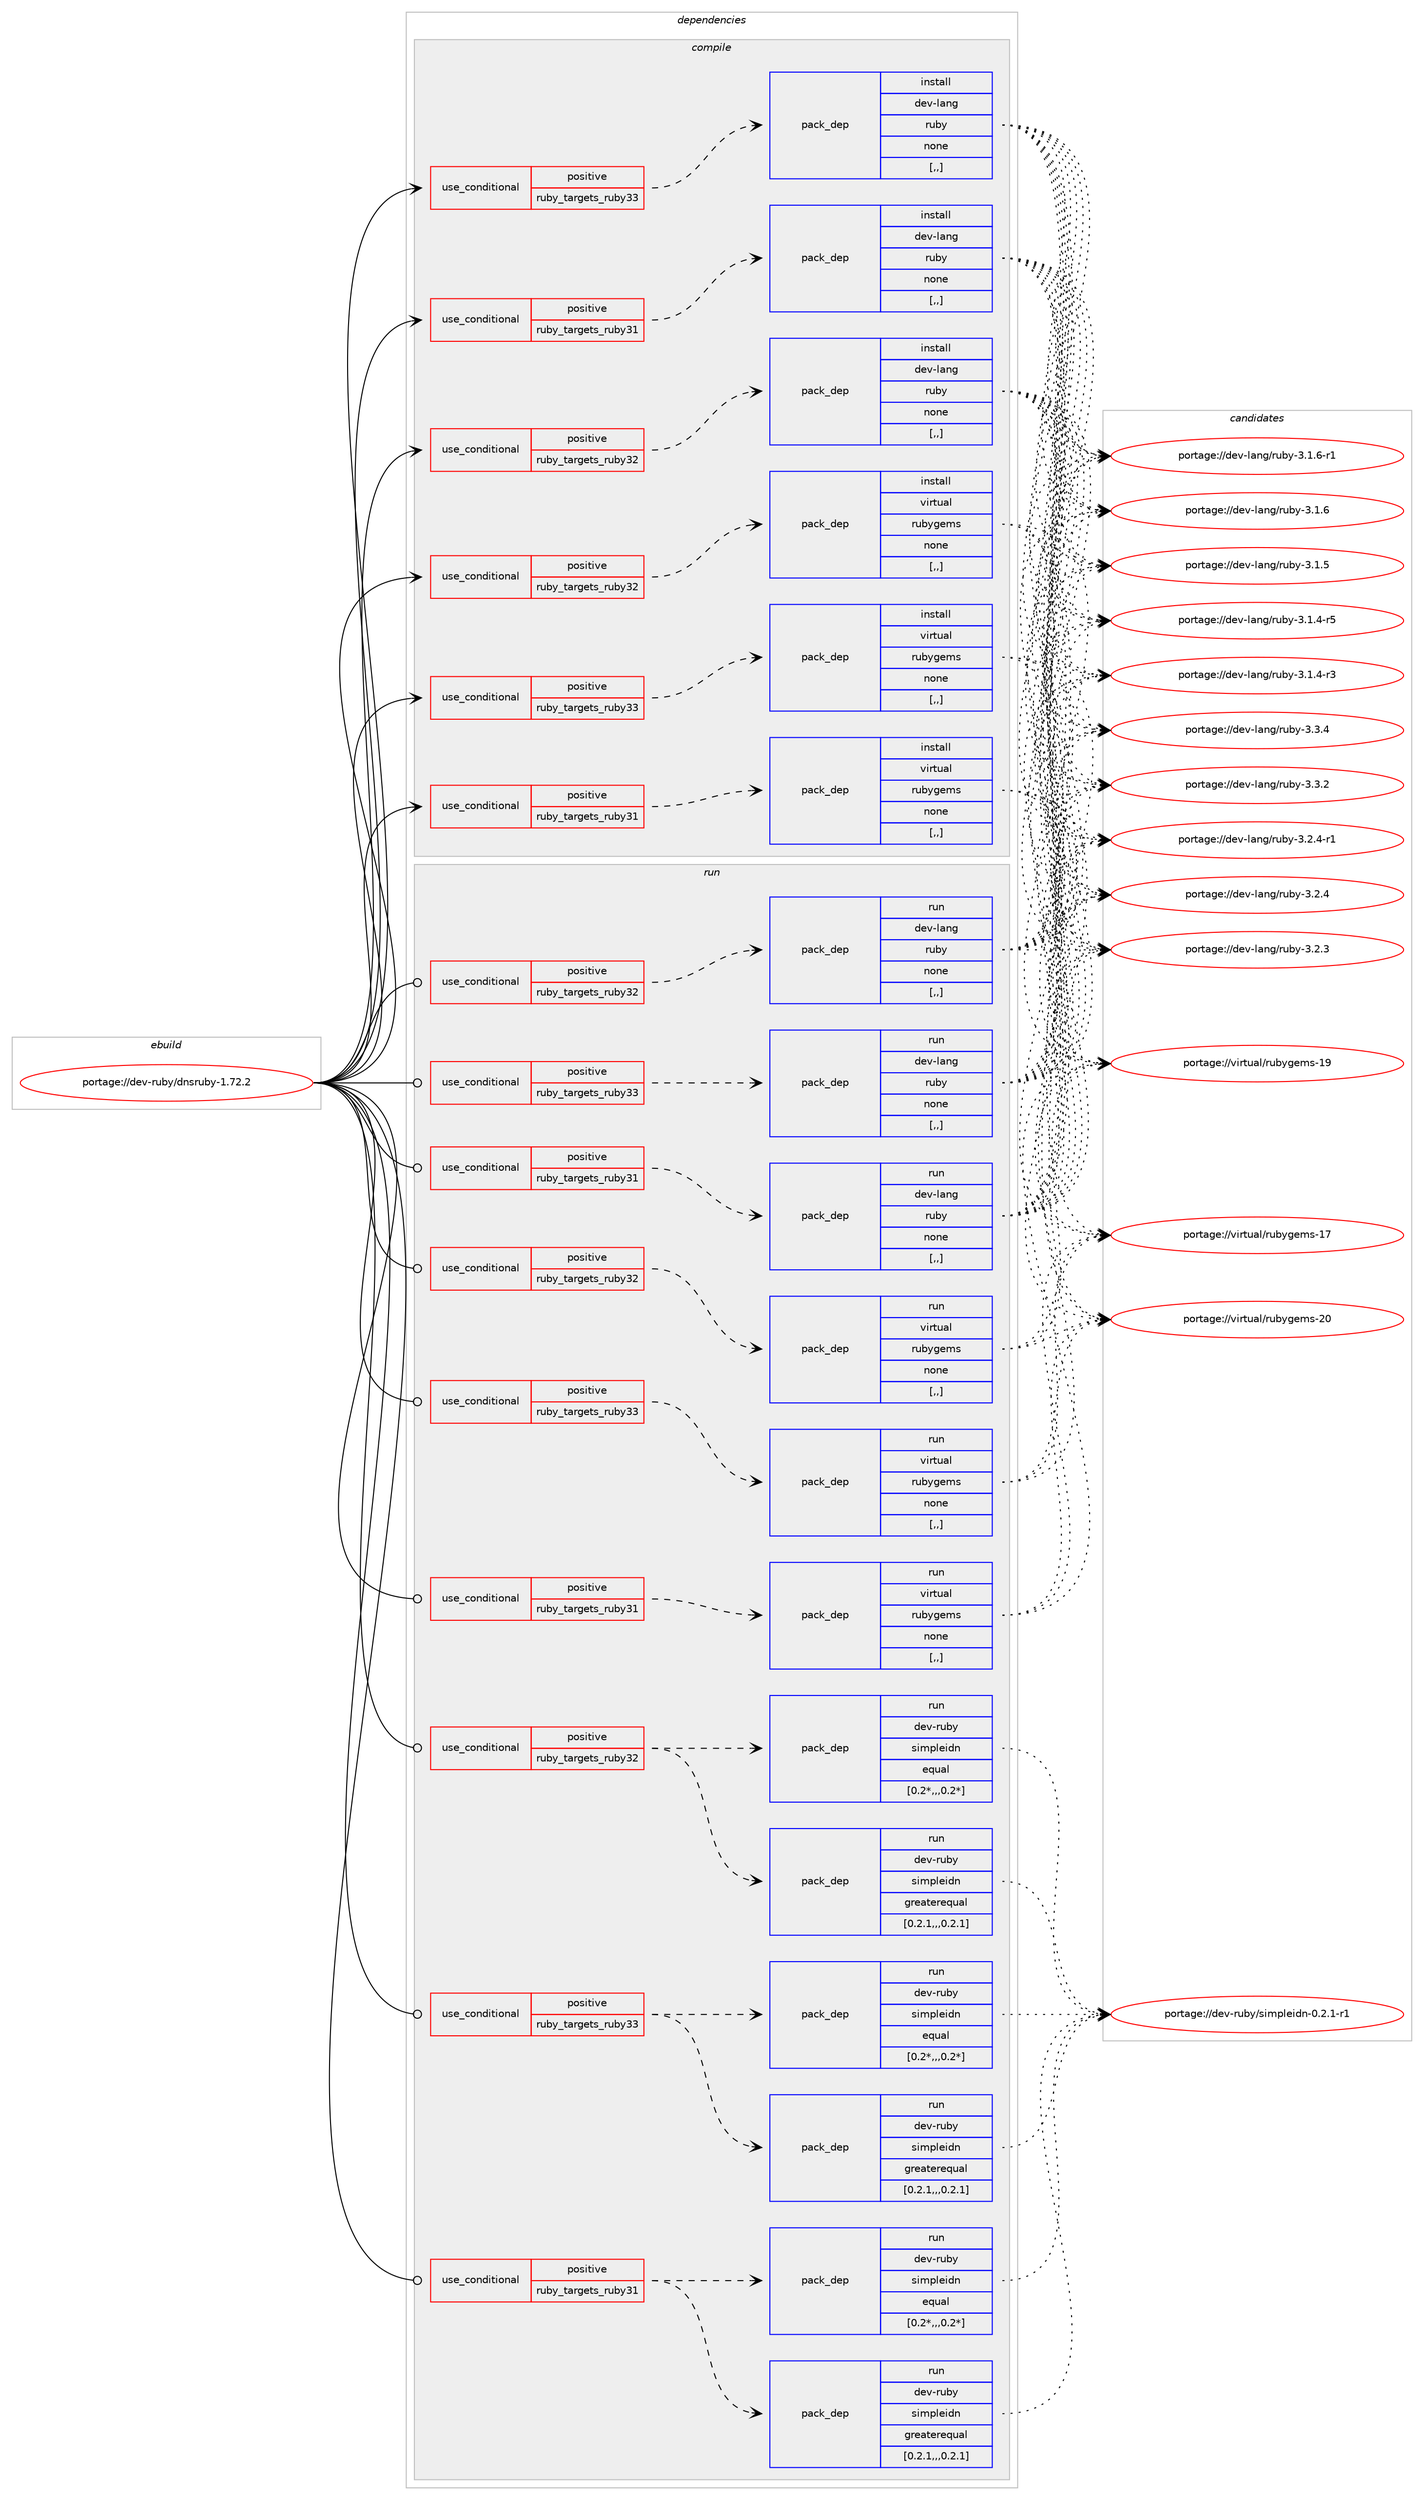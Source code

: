 digraph prolog {

# *************
# Graph options
# *************

newrank=true;
concentrate=true;
compound=true;
graph [rankdir=LR,fontname=Helvetica,fontsize=10,ranksep=1.5];#, ranksep=2.5, nodesep=0.2];
edge  [arrowhead=vee];
node  [fontname=Helvetica,fontsize=10];

# **********
# The ebuild
# **********

subgraph cluster_leftcol {
color=gray;
label=<<i>ebuild</i>>;
id [label="portage://dev-ruby/dnsruby-1.72.2", color=red, width=4, href="../dev-ruby/dnsruby-1.72.2.svg"];
}

# ****************
# The dependencies
# ****************

subgraph cluster_midcol {
color=gray;
label=<<i>dependencies</i>>;
subgraph cluster_compile {
fillcolor="#eeeeee";
style=filled;
label=<<i>compile</i>>;
subgraph cond46551 {
dependency181005 [label=<<TABLE BORDER="0" CELLBORDER="1" CELLSPACING="0" CELLPADDING="4"><TR><TD ROWSPAN="3" CELLPADDING="10">use_conditional</TD></TR><TR><TD>positive</TD></TR><TR><TD>ruby_targets_ruby31</TD></TR></TABLE>>, shape=none, color=red];
subgraph pack133157 {
dependency181006 [label=<<TABLE BORDER="0" CELLBORDER="1" CELLSPACING="0" CELLPADDING="4" WIDTH="220"><TR><TD ROWSPAN="6" CELLPADDING="30">pack_dep</TD></TR><TR><TD WIDTH="110">install</TD></TR><TR><TD>dev-lang</TD></TR><TR><TD>ruby</TD></TR><TR><TD>none</TD></TR><TR><TD>[,,]</TD></TR></TABLE>>, shape=none, color=blue];
}
dependency181005:e -> dependency181006:w [weight=20,style="dashed",arrowhead="vee"];
}
id:e -> dependency181005:w [weight=20,style="solid",arrowhead="vee"];
subgraph cond46552 {
dependency181007 [label=<<TABLE BORDER="0" CELLBORDER="1" CELLSPACING="0" CELLPADDING="4"><TR><TD ROWSPAN="3" CELLPADDING="10">use_conditional</TD></TR><TR><TD>positive</TD></TR><TR><TD>ruby_targets_ruby31</TD></TR></TABLE>>, shape=none, color=red];
subgraph pack133158 {
dependency181008 [label=<<TABLE BORDER="0" CELLBORDER="1" CELLSPACING="0" CELLPADDING="4" WIDTH="220"><TR><TD ROWSPAN="6" CELLPADDING="30">pack_dep</TD></TR><TR><TD WIDTH="110">install</TD></TR><TR><TD>virtual</TD></TR><TR><TD>rubygems</TD></TR><TR><TD>none</TD></TR><TR><TD>[,,]</TD></TR></TABLE>>, shape=none, color=blue];
}
dependency181007:e -> dependency181008:w [weight=20,style="dashed",arrowhead="vee"];
}
id:e -> dependency181007:w [weight=20,style="solid",arrowhead="vee"];
subgraph cond46553 {
dependency181009 [label=<<TABLE BORDER="0" CELLBORDER="1" CELLSPACING="0" CELLPADDING="4"><TR><TD ROWSPAN="3" CELLPADDING="10">use_conditional</TD></TR><TR><TD>positive</TD></TR><TR><TD>ruby_targets_ruby32</TD></TR></TABLE>>, shape=none, color=red];
subgraph pack133159 {
dependency181010 [label=<<TABLE BORDER="0" CELLBORDER="1" CELLSPACING="0" CELLPADDING="4" WIDTH="220"><TR><TD ROWSPAN="6" CELLPADDING="30">pack_dep</TD></TR><TR><TD WIDTH="110">install</TD></TR><TR><TD>dev-lang</TD></TR><TR><TD>ruby</TD></TR><TR><TD>none</TD></TR><TR><TD>[,,]</TD></TR></TABLE>>, shape=none, color=blue];
}
dependency181009:e -> dependency181010:w [weight=20,style="dashed",arrowhead="vee"];
}
id:e -> dependency181009:w [weight=20,style="solid",arrowhead="vee"];
subgraph cond46554 {
dependency181011 [label=<<TABLE BORDER="0" CELLBORDER="1" CELLSPACING="0" CELLPADDING="4"><TR><TD ROWSPAN="3" CELLPADDING="10">use_conditional</TD></TR><TR><TD>positive</TD></TR><TR><TD>ruby_targets_ruby32</TD></TR></TABLE>>, shape=none, color=red];
subgraph pack133160 {
dependency181012 [label=<<TABLE BORDER="0" CELLBORDER="1" CELLSPACING="0" CELLPADDING="4" WIDTH="220"><TR><TD ROWSPAN="6" CELLPADDING="30">pack_dep</TD></TR><TR><TD WIDTH="110">install</TD></TR><TR><TD>virtual</TD></TR><TR><TD>rubygems</TD></TR><TR><TD>none</TD></TR><TR><TD>[,,]</TD></TR></TABLE>>, shape=none, color=blue];
}
dependency181011:e -> dependency181012:w [weight=20,style="dashed",arrowhead="vee"];
}
id:e -> dependency181011:w [weight=20,style="solid",arrowhead="vee"];
subgraph cond46555 {
dependency181013 [label=<<TABLE BORDER="0" CELLBORDER="1" CELLSPACING="0" CELLPADDING="4"><TR><TD ROWSPAN="3" CELLPADDING="10">use_conditional</TD></TR><TR><TD>positive</TD></TR><TR><TD>ruby_targets_ruby33</TD></TR></TABLE>>, shape=none, color=red];
subgraph pack133161 {
dependency181014 [label=<<TABLE BORDER="0" CELLBORDER="1" CELLSPACING="0" CELLPADDING="4" WIDTH="220"><TR><TD ROWSPAN="6" CELLPADDING="30">pack_dep</TD></TR><TR><TD WIDTH="110">install</TD></TR><TR><TD>dev-lang</TD></TR><TR><TD>ruby</TD></TR><TR><TD>none</TD></TR><TR><TD>[,,]</TD></TR></TABLE>>, shape=none, color=blue];
}
dependency181013:e -> dependency181014:w [weight=20,style="dashed",arrowhead="vee"];
}
id:e -> dependency181013:w [weight=20,style="solid",arrowhead="vee"];
subgraph cond46556 {
dependency181015 [label=<<TABLE BORDER="0" CELLBORDER="1" CELLSPACING="0" CELLPADDING="4"><TR><TD ROWSPAN="3" CELLPADDING="10">use_conditional</TD></TR><TR><TD>positive</TD></TR><TR><TD>ruby_targets_ruby33</TD></TR></TABLE>>, shape=none, color=red];
subgraph pack133162 {
dependency181016 [label=<<TABLE BORDER="0" CELLBORDER="1" CELLSPACING="0" CELLPADDING="4" WIDTH="220"><TR><TD ROWSPAN="6" CELLPADDING="30">pack_dep</TD></TR><TR><TD WIDTH="110">install</TD></TR><TR><TD>virtual</TD></TR><TR><TD>rubygems</TD></TR><TR><TD>none</TD></TR><TR><TD>[,,]</TD></TR></TABLE>>, shape=none, color=blue];
}
dependency181015:e -> dependency181016:w [weight=20,style="dashed",arrowhead="vee"];
}
id:e -> dependency181015:w [weight=20,style="solid",arrowhead="vee"];
}
subgraph cluster_compileandrun {
fillcolor="#eeeeee";
style=filled;
label=<<i>compile and run</i>>;
}
subgraph cluster_run {
fillcolor="#eeeeee";
style=filled;
label=<<i>run</i>>;
subgraph cond46557 {
dependency181017 [label=<<TABLE BORDER="0" CELLBORDER="1" CELLSPACING="0" CELLPADDING="4"><TR><TD ROWSPAN="3" CELLPADDING="10">use_conditional</TD></TR><TR><TD>positive</TD></TR><TR><TD>ruby_targets_ruby31</TD></TR></TABLE>>, shape=none, color=red];
subgraph pack133163 {
dependency181018 [label=<<TABLE BORDER="0" CELLBORDER="1" CELLSPACING="0" CELLPADDING="4" WIDTH="220"><TR><TD ROWSPAN="6" CELLPADDING="30">pack_dep</TD></TR><TR><TD WIDTH="110">run</TD></TR><TR><TD>dev-lang</TD></TR><TR><TD>ruby</TD></TR><TR><TD>none</TD></TR><TR><TD>[,,]</TD></TR></TABLE>>, shape=none, color=blue];
}
dependency181017:e -> dependency181018:w [weight=20,style="dashed",arrowhead="vee"];
}
id:e -> dependency181017:w [weight=20,style="solid",arrowhead="odot"];
subgraph cond46558 {
dependency181019 [label=<<TABLE BORDER="0" CELLBORDER="1" CELLSPACING="0" CELLPADDING="4"><TR><TD ROWSPAN="3" CELLPADDING="10">use_conditional</TD></TR><TR><TD>positive</TD></TR><TR><TD>ruby_targets_ruby31</TD></TR></TABLE>>, shape=none, color=red];
subgraph pack133164 {
dependency181020 [label=<<TABLE BORDER="0" CELLBORDER="1" CELLSPACING="0" CELLPADDING="4" WIDTH="220"><TR><TD ROWSPAN="6" CELLPADDING="30">pack_dep</TD></TR><TR><TD WIDTH="110">run</TD></TR><TR><TD>dev-ruby</TD></TR><TR><TD>simpleidn</TD></TR><TR><TD>greaterequal</TD></TR><TR><TD>[0.2.1,,,0.2.1]</TD></TR></TABLE>>, shape=none, color=blue];
}
dependency181019:e -> dependency181020:w [weight=20,style="dashed",arrowhead="vee"];
subgraph pack133165 {
dependency181021 [label=<<TABLE BORDER="0" CELLBORDER="1" CELLSPACING="0" CELLPADDING="4" WIDTH="220"><TR><TD ROWSPAN="6" CELLPADDING="30">pack_dep</TD></TR><TR><TD WIDTH="110">run</TD></TR><TR><TD>dev-ruby</TD></TR><TR><TD>simpleidn</TD></TR><TR><TD>equal</TD></TR><TR><TD>[0.2*,,,0.2*]</TD></TR></TABLE>>, shape=none, color=blue];
}
dependency181019:e -> dependency181021:w [weight=20,style="dashed",arrowhead="vee"];
}
id:e -> dependency181019:w [weight=20,style="solid",arrowhead="odot"];
subgraph cond46559 {
dependency181022 [label=<<TABLE BORDER="0" CELLBORDER="1" CELLSPACING="0" CELLPADDING="4"><TR><TD ROWSPAN="3" CELLPADDING="10">use_conditional</TD></TR><TR><TD>positive</TD></TR><TR><TD>ruby_targets_ruby31</TD></TR></TABLE>>, shape=none, color=red];
subgraph pack133166 {
dependency181023 [label=<<TABLE BORDER="0" CELLBORDER="1" CELLSPACING="0" CELLPADDING="4" WIDTH="220"><TR><TD ROWSPAN="6" CELLPADDING="30">pack_dep</TD></TR><TR><TD WIDTH="110">run</TD></TR><TR><TD>virtual</TD></TR><TR><TD>rubygems</TD></TR><TR><TD>none</TD></TR><TR><TD>[,,]</TD></TR></TABLE>>, shape=none, color=blue];
}
dependency181022:e -> dependency181023:w [weight=20,style="dashed",arrowhead="vee"];
}
id:e -> dependency181022:w [weight=20,style="solid",arrowhead="odot"];
subgraph cond46560 {
dependency181024 [label=<<TABLE BORDER="0" CELLBORDER="1" CELLSPACING="0" CELLPADDING="4"><TR><TD ROWSPAN="3" CELLPADDING="10">use_conditional</TD></TR><TR><TD>positive</TD></TR><TR><TD>ruby_targets_ruby32</TD></TR></TABLE>>, shape=none, color=red];
subgraph pack133167 {
dependency181025 [label=<<TABLE BORDER="0" CELLBORDER="1" CELLSPACING="0" CELLPADDING="4" WIDTH="220"><TR><TD ROWSPAN="6" CELLPADDING="30">pack_dep</TD></TR><TR><TD WIDTH="110">run</TD></TR><TR><TD>dev-lang</TD></TR><TR><TD>ruby</TD></TR><TR><TD>none</TD></TR><TR><TD>[,,]</TD></TR></TABLE>>, shape=none, color=blue];
}
dependency181024:e -> dependency181025:w [weight=20,style="dashed",arrowhead="vee"];
}
id:e -> dependency181024:w [weight=20,style="solid",arrowhead="odot"];
subgraph cond46561 {
dependency181026 [label=<<TABLE BORDER="0" CELLBORDER="1" CELLSPACING="0" CELLPADDING="4"><TR><TD ROWSPAN="3" CELLPADDING="10">use_conditional</TD></TR><TR><TD>positive</TD></TR><TR><TD>ruby_targets_ruby32</TD></TR></TABLE>>, shape=none, color=red];
subgraph pack133168 {
dependency181027 [label=<<TABLE BORDER="0" CELLBORDER="1" CELLSPACING="0" CELLPADDING="4" WIDTH="220"><TR><TD ROWSPAN="6" CELLPADDING="30">pack_dep</TD></TR><TR><TD WIDTH="110">run</TD></TR><TR><TD>dev-ruby</TD></TR><TR><TD>simpleidn</TD></TR><TR><TD>greaterequal</TD></TR><TR><TD>[0.2.1,,,0.2.1]</TD></TR></TABLE>>, shape=none, color=blue];
}
dependency181026:e -> dependency181027:w [weight=20,style="dashed",arrowhead="vee"];
subgraph pack133169 {
dependency181028 [label=<<TABLE BORDER="0" CELLBORDER="1" CELLSPACING="0" CELLPADDING="4" WIDTH="220"><TR><TD ROWSPAN="6" CELLPADDING="30">pack_dep</TD></TR><TR><TD WIDTH="110">run</TD></TR><TR><TD>dev-ruby</TD></TR><TR><TD>simpleidn</TD></TR><TR><TD>equal</TD></TR><TR><TD>[0.2*,,,0.2*]</TD></TR></TABLE>>, shape=none, color=blue];
}
dependency181026:e -> dependency181028:w [weight=20,style="dashed",arrowhead="vee"];
}
id:e -> dependency181026:w [weight=20,style="solid",arrowhead="odot"];
subgraph cond46562 {
dependency181029 [label=<<TABLE BORDER="0" CELLBORDER="1" CELLSPACING="0" CELLPADDING="4"><TR><TD ROWSPAN="3" CELLPADDING="10">use_conditional</TD></TR><TR><TD>positive</TD></TR><TR><TD>ruby_targets_ruby32</TD></TR></TABLE>>, shape=none, color=red];
subgraph pack133170 {
dependency181030 [label=<<TABLE BORDER="0" CELLBORDER="1" CELLSPACING="0" CELLPADDING="4" WIDTH="220"><TR><TD ROWSPAN="6" CELLPADDING="30">pack_dep</TD></TR><TR><TD WIDTH="110">run</TD></TR><TR><TD>virtual</TD></TR><TR><TD>rubygems</TD></TR><TR><TD>none</TD></TR><TR><TD>[,,]</TD></TR></TABLE>>, shape=none, color=blue];
}
dependency181029:e -> dependency181030:w [weight=20,style="dashed",arrowhead="vee"];
}
id:e -> dependency181029:w [weight=20,style="solid",arrowhead="odot"];
subgraph cond46563 {
dependency181031 [label=<<TABLE BORDER="0" CELLBORDER="1" CELLSPACING="0" CELLPADDING="4"><TR><TD ROWSPAN="3" CELLPADDING="10">use_conditional</TD></TR><TR><TD>positive</TD></TR><TR><TD>ruby_targets_ruby33</TD></TR></TABLE>>, shape=none, color=red];
subgraph pack133171 {
dependency181032 [label=<<TABLE BORDER="0" CELLBORDER="1" CELLSPACING="0" CELLPADDING="4" WIDTH="220"><TR><TD ROWSPAN="6" CELLPADDING="30">pack_dep</TD></TR><TR><TD WIDTH="110">run</TD></TR><TR><TD>dev-lang</TD></TR><TR><TD>ruby</TD></TR><TR><TD>none</TD></TR><TR><TD>[,,]</TD></TR></TABLE>>, shape=none, color=blue];
}
dependency181031:e -> dependency181032:w [weight=20,style="dashed",arrowhead="vee"];
}
id:e -> dependency181031:w [weight=20,style="solid",arrowhead="odot"];
subgraph cond46564 {
dependency181033 [label=<<TABLE BORDER="0" CELLBORDER="1" CELLSPACING="0" CELLPADDING="4"><TR><TD ROWSPAN="3" CELLPADDING="10">use_conditional</TD></TR><TR><TD>positive</TD></TR><TR><TD>ruby_targets_ruby33</TD></TR></TABLE>>, shape=none, color=red];
subgraph pack133172 {
dependency181034 [label=<<TABLE BORDER="0" CELLBORDER="1" CELLSPACING="0" CELLPADDING="4" WIDTH="220"><TR><TD ROWSPAN="6" CELLPADDING="30">pack_dep</TD></TR><TR><TD WIDTH="110">run</TD></TR><TR><TD>dev-ruby</TD></TR><TR><TD>simpleidn</TD></TR><TR><TD>greaterequal</TD></TR><TR><TD>[0.2.1,,,0.2.1]</TD></TR></TABLE>>, shape=none, color=blue];
}
dependency181033:e -> dependency181034:w [weight=20,style="dashed",arrowhead="vee"];
subgraph pack133173 {
dependency181035 [label=<<TABLE BORDER="0" CELLBORDER="1" CELLSPACING="0" CELLPADDING="4" WIDTH="220"><TR><TD ROWSPAN="6" CELLPADDING="30">pack_dep</TD></TR><TR><TD WIDTH="110">run</TD></TR><TR><TD>dev-ruby</TD></TR><TR><TD>simpleidn</TD></TR><TR><TD>equal</TD></TR><TR><TD>[0.2*,,,0.2*]</TD></TR></TABLE>>, shape=none, color=blue];
}
dependency181033:e -> dependency181035:w [weight=20,style="dashed",arrowhead="vee"];
}
id:e -> dependency181033:w [weight=20,style="solid",arrowhead="odot"];
subgraph cond46565 {
dependency181036 [label=<<TABLE BORDER="0" CELLBORDER="1" CELLSPACING="0" CELLPADDING="4"><TR><TD ROWSPAN="3" CELLPADDING="10">use_conditional</TD></TR><TR><TD>positive</TD></TR><TR><TD>ruby_targets_ruby33</TD></TR></TABLE>>, shape=none, color=red];
subgraph pack133174 {
dependency181037 [label=<<TABLE BORDER="0" CELLBORDER="1" CELLSPACING="0" CELLPADDING="4" WIDTH="220"><TR><TD ROWSPAN="6" CELLPADDING="30">pack_dep</TD></TR><TR><TD WIDTH="110">run</TD></TR><TR><TD>virtual</TD></TR><TR><TD>rubygems</TD></TR><TR><TD>none</TD></TR><TR><TD>[,,]</TD></TR></TABLE>>, shape=none, color=blue];
}
dependency181036:e -> dependency181037:w [weight=20,style="dashed",arrowhead="vee"];
}
id:e -> dependency181036:w [weight=20,style="solid",arrowhead="odot"];
}
}

# **************
# The candidates
# **************

subgraph cluster_choices {
rank=same;
color=gray;
label=<<i>candidates</i>>;

subgraph choice133157 {
color=black;
nodesep=1;
choice10010111845108971101034711411798121455146514652 [label="portage://dev-lang/ruby-3.3.4", color=red, width=4,href="../dev-lang/ruby-3.3.4.svg"];
choice10010111845108971101034711411798121455146514650 [label="portage://dev-lang/ruby-3.3.2", color=red, width=4,href="../dev-lang/ruby-3.3.2.svg"];
choice100101118451089711010347114117981214551465046524511449 [label="portage://dev-lang/ruby-3.2.4-r1", color=red, width=4,href="../dev-lang/ruby-3.2.4-r1.svg"];
choice10010111845108971101034711411798121455146504652 [label="portage://dev-lang/ruby-3.2.4", color=red, width=4,href="../dev-lang/ruby-3.2.4.svg"];
choice10010111845108971101034711411798121455146504651 [label="portage://dev-lang/ruby-3.2.3", color=red, width=4,href="../dev-lang/ruby-3.2.3.svg"];
choice100101118451089711010347114117981214551464946544511449 [label="portage://dev-lang/ruby-3.1.6-r1", color=red, width=4,href="../dev-lang/ruby-3.1.6-r1.svg"];
choice10010111845108971101034711411798121455146494654 [label="portage://dev-lang/ruby-3.1.6", color=red, width=4,href="../dev-lang/ruby-3.1.6.svg"];
choice10010111845108971101034711411798121455146494653 [label="portage://dev-lang/ruby-3.1.5", color=red, width=4,href="../dev-lang/ruby-3.1.5.svg"];
choice100101118451089711010347114117981214551464946524511453 [label="portage://dev-lang/ruby-3.1.4-r5", color=red, width=4,href="../dev-lang/ruby-3.1.4-r5.svg"];
choice100101118451089711010347114117981214551464946524511451 [label="portage://dev-lang/ruby-3.1.4-r3", color=red, width=4,href="../dev-lang/ruby-3.1.4-r3.svg"];
dependency181006:e -> choice10010111845108971101034711411798121455146514652:w [style=dotted,weight="100"];
dependency181006:e -> choice10010111845108971101034711411798121455146514650:w [style=dotted,weight="100"];
dependency181006:e -> choice100101118451089711010347114117981214551465046524511449:w [style=dotted,weight="100"];
dependency181006:e -> choice10010111845108971101034711411798121455146504652:w [style=dotted,weight="100"];
dependency181006:e -> choice10010111845108971101034711411798121455146504651:w [style=dotted,weight="100"];
dependency181006:e -> choice100101118451089711010347114117981214551464946544511449:w [style=dotted,weight="100"];
dependency181006:e -> choice10010111845108971101034711411798121455146494654:w [style=dotted,weight="100"];
dependency181006:e -> choice10010111845108971101034711411798121455146494653:w [style=dotted,weight="100"];
dependency181006:e -> choice100101118451089711010347114117981214551464946524511453:w [style=dotted,weight="100"];
dependency181006:e -> choice100101118451089711010347114117981214551464946524511451:w [style=dotted,weight="100"];
}
subgraph choice133158 {
color=black;
nodesep=1;
choice118105114116117971084711411798121103101109115455048 [label="portage://virtual/rubygems-20", color=red, width=4,href="../virtual/rubygems-20.svg"];
choice118105114116117971084711411798121103101109115454957 [label="portage://virtual/rubygems-19", color=red, width=4,href="../virtual/rubygems-19.svg"];
choice118105114116117971084711411798121103101109115454955 [label="portage://virtual/rubygems-17", color=red, width=4,href="../virtual/rubygems-17.svg"];
dependency181008:e -> choice118105114116117971084711411798121103101109115455048:w [style=dotted,weight="100"];
dependency181008:e -> choice118105114116117971084711411798121103101109115454957:w [style=dotted,weight="100"];
dependency181008:e -> choice118105114116117971084711411798121103101109115454955:w [style=dotted,weight="100"];
}
subgraph choice133159 {
color=black;
nodesep=1;
choice10010111845108971101034711411798121455146514652 [label="portage://dev-lang/ruby-3.3.4", color=red, width=4,href="../dev-lang/ruby-3.3.4.svg"];
choice10010111845108971101034711411798121455146514650 [label="portage://dev-lang/ruby-3.3.2", color=red, width=4,href="../dev-lang/ruby-3.3.2.svg"];
choice100101118451089711010347114117981214551465046524511449 [label="portage://dev-lang/ruby-3.2.4-r1", color=red, width=4,href="../dev-lang/ruby-3.2.4-r1.svg"];
choice10010111845108971101034711411798121455146504652 [label="portage://dev-lang/ruby-3.2.4", color=red, width=4,href="../dev-lang/ruby-3.2.4.svg"];
choice10010111845108971101034711411798121455146504651 [label="portage://dev-lang/ruby-3.2.3", color=red, width=4,href="../dev-lang/ruby-3.2.3.svg"];
choice100101118451089711010347114117981214551464946544511449 [label="portage://dev-lang/ruby-3.1.6-r1", color=red, width=4,href="../dev-lang/ruby-3.1.6-r1.svg"];
choice10010111845108971101034711411798121455146494654 [label="portage://dev-lang/ruby-3.1.6", color=red, width=4,href="../dev-lang/ruby-3.1.6.svg"];
choice10010111845108971101034711411798121455146494653 [label="portage://dev-lang/ruby-3.1.5", color=red, width=4,href="../dev-lang/ruby-3.1.5.svg"];
choice100101118451089711010347114117981214551464946524511453 [label="portage://dev-lang/ruby-3.1.4-r5", color=red, width=4,href="../dev-lang/ruby-3.1.4-r5.svg"];
choice100101118451089711010347114117981214551464946524511451 [label="portage://dev-lang/ruby-3.1.4-r3", color=red, width=4,href="../dev-lang/ruby-3.1.4-r3.svg"];
dependency181010:e -> choice10010111845108971101034711411798121455146514652:w [style=dotted,weight="100"];
dependency181010:e -> choice10010111845108971101034711411798121455146514650:w [style=dotted,weight="100"];
dependency181010:e -> choice100101118451089711010347114117981214551465046524511449:w [style=dotted,weight="100"];
dependency181010:e -> choice10010111845108971101034711411798121455146504652:w [style=dotted,weight="100"];
dependency181010:e -> choice10010111845108971101034711411798121455146504651:w [style=dotted,weight="100"];
dependency181010:e -> choice100101118451089711010347114117981214551464946544511449:w [style=dotted,weight="100"];
dependency181010:e -> choice10010111845108971101034711411798121455146494654:w [style=dotted,weight="100"];
dependency181010:e -> choice10010111845108971101034711411798121455146494653:w [style=dotted,weight="100"];
dependency181010:e -> choice100101118451089711010347114117981214551464946524511453:w [style=dotted,weight="100"];
dependency181010:e -> choice100101118451089711010347114117981214551464946524511451:w [style=dotted,weight="100"];
}
subgraph choice133160 {
color=black;
nodesep=1;
choice118105114116117971084711411798121103101109115455048 [label="portage://virtual/rubygems-20", color=red, width=4,href="../virtual/rubygems-20.svg"];
choice118105114116117971084711411798121103101109115454957 [label="portage://virtual/rubygems-19", color=red, width=4,href="../virtual/rubygems-19.svg"];
choice118105114116117971084711411798121103101109115454955 [label="portage://virtual/rubygems-17", color=red, width=4,href="../virtual/rubygems-17.svg"];
dependency181012:e -> choice118105114116117971084711411798121103101109115455048:w [style=dotted,weight="100"];
dependency181012:e -> choice118105114116117971084711411798121103101109115454957:w [style=dotted,weight="100"];
dependency181012:e -> choice118105114116117971084711411798121103101109115454955:w [style=dotted,weight="100"];
}
subgraph choice133161 {
color=black;
nodesep=1;
choice10010111845108971101034711411798121455146514652 [label="portage://dev-lang/ruby-3.3.4", color=red, width=4,href="../dev-lang/ruby-3.3.4.svg"];
choice10010111845108971101034711411798121455146514650 [label="portage://dev-lang/ruby-3.3.2", color=red, width=4,href="../dev-lang/ruby-3.3.2.svg"];
choice100101118451089711010347114117981214551465046524511449 [label="portage://dev-lang/ruby-3.2.4-r1", color=red, width=4,href="../dev-lang/ruby-3.2.4-r1.svg"];
choice10010111845108971101034711411798121455146504652 [label="portage://dev-lang/ruby-3.2.4", color=red, width=4,href="../dev-lang/ruby-3.2.4.svg"];
choice10010111845108971101034711411798121455146504651 [label="portage://dev-lang/ruby-3.2.3", color=red, width=4,href="../dev-lang/ruby-3.2.3.svg"];
choice100101118451089711010347114117981214551464946544511449 [label="portage://dev-lang/ruby-3.1.6-r1", color=red, width=4,href="../dev-lang/ruby-3.1.6-r1.svg"];
choice10010111845108971101034711411798121455146494654 [label="portage://dev-lang/ruby-3.1.6", color=red, width=4,href="../dev-lang/ruby-3.1.6.svg"];
choice10010111845108971101034711411798121455146494653 [label="portage://dev-lang/ruby-3.1.5", color=red, width=4,href="../dev-lang/ruby-3.1.5.svg"];
choice100101118451089711010347114117981214551464946524511453 [label="portage://dev-lang/ruby-3.1.4-r5", color=red, width=4,href="../dev-lang/ruby-3.1.4-r5.svg"];
choice100101118451089711010347114117981214551464946524511451 [label="portage://dev-lang/ruby-3.1.4-r3", color=red, width=4,href="../dev-lang/ruby-3.1.4-r3.svg"];
dependency181014:e -> choice10010111845108971101034711411798121455146514652:w [style=dotted,weight="100"];
dependency181014:e -> choice10010111845108971101034711411798121455146514650:w [style=dotted,weight="100"];
dependency181014:e -> choice100101118451089711010347114117981214551465046524511449:w [style=dotted,weight="100"];
dependency181014:e -> choice10010111845108971101034711411798121455146504652:w [style=dotted,weight="100"];
dependency181014:e -> choice10010111845108971101034711411798121455146504651:w [style=dotted,weight="100"];
dependency181014:e -> choice100101118451089711010347114117981214551464946544511449:w [style=dotted,weight="100"];
dependency181014:e -> choice10010111845108971101034711411798121455146494654:w [style=dotted,weight="100"];
dependency181014:e -> choice10010111845108971101034711411798121455146494653:w [style=dotted,weight="100"];
dependency181014:e -> choice100101118451089711010347114117981214551464946524511453:w [style=dotted,weight="100"];
dependency181014:e -> choice100101118451089711010347114117981214551464946524511451:w [style=dotted,weight="100"];
}
subgraph choice133162 {
color=black;
nodesep=1;
choice118105114116117971084711411798121103101109115455048 [label="portage://virtual/rubygems-20", color=red, width=4,href="../virtual/rubygems-20.svg"];
choice118105114116117971084711411798121103101109115454957 [label="portage://virtual/rubygems-19", color=red, width=4,href="../virtual/rubygems-19.svg"];
choice118105114116117971084711411798121103101109115454955 [label="portage://virtual/rubygems-17", color=red, width=4,href="../virtual/rubygems-17.svg"];
dependency181016:e -> choice118105114116117971084711411798121103101109115455048:w [style=dotted,weight="100"];
dependency181016:e -> choice118105114116117971084711411798121103101109115454957:w [style=dotted,weight="100"];
dependency181016:e -> choice118105114116117971084711411798121103101109115454955:w [style=dotted,weight="100"];
}
subgraph choice133163 {
color=black;
nodesep=1;
choice10010111845108971101034711411798121455146514652 [label="portage://dev-lang/ruby-3.3.4", color=red, width=4,href="../dev-lang/ruby-3.3.4.svg"];
choice10010111845108971101034711411798121455146514650 [label="portage://dev-lang/ruby-3.3.2", color=red, width=4,href="../dev-lang/ruby-3.3.2.svg"];
choice100101118451089711010347114117981214551465046524511449 [label="portage://dev-lang/ruby-3.2.4-r1", color=red, width=4,href="../dev-lang/ruby-3.2.4-r1.svg"];
choice10010111845108971101034711411798121455146504652 [label="portage://dev-lang/ruby-3.2.4", color=red, width=4,href="../dev-lang/ruby-3.2.4.svg"];
choice10010111845108971101034711411798121455146504651 [label="portage://dev-lang/ruby-3.2.3", color=red, width=4,href="../dev-lang/ruby-3.2.3.svg"];
choice100101118451089711010347114117981214551464946544511449 [label="portage://dev-lang/ruby-3.1.6-r1", color=red, width=4,href="../dev-lang/ruby-3.1.6-r1.svg"];
choice10010111845108971101034711411798121455146494654 [label="portage://dev-lang/ruby-3.1.6", color=red, width=4,href="../dev-lang/ruby-3.1.6.svg"];
choice10010111845108971101034711411798121455146494653 [label="portage://dev-lang/ruby-3.1.5", color=red, width=4,href="../dev-lang/ruby-3.1.5.svg"];
choice100101118451089711010347114117981214551464946524511453 [label="portage://dev-lang/ruby-3.1.4-r5", color=red, width=4,href="../dev-lang/ruby-3.1.4-r5.svg"];
choice100101118451089711010347114117981214551464946524511451 [label="portage://dev-lang/ruby-3.1.4-r3", color=red, width=4,href="../dev-lang/ruby-3.1.4-r3.svg"];
dependency181018:e -> choice10010111845108971101034711411798121455146514652:w [style=dotted,weight="100"];
dependency181018:e -> choice10010111845108971101034711411798121455146514650:w [style=dotted,weight="100"];
dependency181018:e -> choice100101118451089711010347114117981214551465046524511449:w [style=dotted,weight="100"];
dependency181018:e -> choice10010111845108971101034711411798121455146504652:w [style=dotted,weight="100"];
dependency181018:e -> choice10010111845108971101034711411798121455146504651:w [style=dotted,weight="100"];
dependency181018:e -> choice100101118451089711010347114117981214551464946544511449:w [style=dotted,weight="100"];
dependency181018:e -> choice10010111845108971101034711411798121455146494654:w [style=dotted,weight="100"];
dependency181018:e -> choice10010111845108971101034711411798121455146494653:w [style=dotted,weight="100"];
dependency181018:e -> choice100101118451089711010347114117981214551464946524511453:w [style=dotted,weight="100"];
dependency181018:e -> choice100101118451089711010347114117981214551464946524511451:w [style=dotted,weight="100"];
}
subgraph choice133164 {
color=black;
nodesep=1;
choice1001011184511411798121471151051091121081011051001104548465046494511449 [label="portage://dev-ruby/simpleidn-0.2.1-r1", color=red, width=4,href="../dev-ruby/simpleidn-0.2.1-r1.svg"];
dependency181020:e -> choice1001011184511411798121471151051091121081011051001104548465046494511449:w [style=dotted,weight="100"];
}
subgraph choice133165 {
color=black;
nodesep=1;
choice1001011184511411798121471151051091121081011051001104548465046494511449 [label="portage://dev-ruby/simpleidn-0.2.1-r1", color=red, width=4,href="../dev-ruby/simpleidn-0.2.1-r1.svg"];
dependency181021:e -> choice1001011184511411798121471151051091121081011051001104548465046494511449:w [style=dotted,weight="100"];
}
subgraph choice133166 {
color=black;
nodesep=1;
choice118105114116117971084711411798121103101109115455048 [label="portage://virtual/rubygems-20", color=red, width=4,href="../virtual/rubygems-20.svg"];
choice118105114116117971084711411798121103101109115454957 [label="portage://virtual/rubygems-19", color=red, width=4,href="../virtual/rubygems-19.svg"];
choice118105114116117971084711411798121103101109115454955 [label="portage://virtual/rubygems-17", color=red, width=4,href="../virtual/rubygems-17.svg"];
dependency181023:e -> choice118105114116117971084711411798121103101109115455048:w [style=dotted,weight="100"];
dependency181023:e -> choice118105114116117971084711411798121103101109115454957:w [style=dotted,weight="100"];
dependency181023:e -> choice118105114116117971084711411798121103101109115454955:w [style=dotted,weight="100"];
}
subgraph choice133167 {
color=black;
nodesep=1;
choice10010111845108971101034711411798121455146514652 [label="portage://dev-lang/ruby-3.3.4", color=red, width=4,href="../dev-lang/ruby-3.3.4.svg"];
choice10010111845108971101034711411798121455146514650 [label="portage://dev-lang/ruby-3.3.2", color=red, width=4,href="../dev-lang/ruby-3.3.2.svg"];
choice100101118451089711010347114117981214551465046524511449 [label="portage://dev-lang/ruby-3.2.4-r1", color=red, width=4,href="../dev-lang/ruby-3.2.4-r1.svg"];
choice10010111845108971101034711411798121455146504652 [label="portage://dev-lang/ruby-3.2.4", color=red, width=4,href="../dev-lang/ruby-3.2.4.svg"];
choice10010111845108971101034711411798121455146504651 [label="portage://dev-lang/ruby-3.2.3", color=red, width=4,href="../dev-lang/ruby-3.2.3.svg"];
choice100101118451089711010347114117981214551464946544511449 [label="portage://dev-lang/ruby-3.1.6-r1", color=red, width=4,href="../dev-lang/ruby-3.1.6-r1.svg"];
choice10010111845108971101034711411798121455146494654 [label="portage://dev-lang/ruby-3.1.6", color=red, width=4,href="../dev-lang/ruby-3.1.6.svg"];
choice10010111845108971101034711411798121455146494653 [label="portage://dev-lang/ruby-3.1.5", color=red, width=4,href="../dev-lang/ruby-3.1.5.svg"];
choice100101118451089711010347114117981214551464946524511453 [label="portage://dev-lang/ruby-3.1.4-r5", color=red, width=4,href="../dev-lang/ruby-3.1.4-r5.svg"];
choice100101118451089711010347114117981214551464946524511451 [label="portage://dev-lang/ruby-3.1.4-r3", color=red, width=4,href="../dev-lang/ruby-3.1.4-r3.svg"];
dependency181025:e -> choice10010111845108971101034711411798121455146514652:w [style=dotted,weight="100"];
dependency181025:e -> choice10010111845108971101034711411798121455146514650:w [style=dotted,weight="100"];
dependency181025:e -> choice100101118451089711010347114117981214551465046524511449:w [style=dotted,weight="100"];
dependency181025:e -> choice10010111845108971101034711411798121455146504652:w [style=dotted,weight="100"];
dependency181025:e -> choice10010111845108971101034711411798121455146504651:w [style=dotted,weight="100"];
dependency181025:e -> choice100101118451089711010347114117981214551464946544511449:w [style=dotted,weight="100"];
dependency181025:e -> choice10010111845108971101034711411798121455146494654:w [style=dotted,weight="100"];
dependency181025:e -> choice10010111845108971101034711411798121455146494653:w [style=dotted,weight="100"];
dependency181025:e -> choice100101118451089711010347114117981214551464946524511453:w [style=dotted,weight="100"];
dependency181025:e -> choice100101118451089711010347114117981214551464946524511451:w [style=dotted,weight="100"];
}
subgraph choice133168 {
color=black;
nodesep=1;
choice1001011184511411798121471151051091121081011051001104548465046494511449 [label="portage://dev-ruby/simpleidn-0.2.1-r1", color=red, width=4,href="../dev-ruby/simpleidn-0.2.1-r1.svg"];
dependency181027:e -> choice1001011184511411798121471151051091121081011051001104548465046494511449:w [style=dotted,weight="100"];
}
subgraph choice133169 {
color=black;
nodesep=1;
choice1001011184511411798121471151051091121081011051001104548465046494511449 [label="portage://dev-ruby/simpleidn-0.2.1-r1", color=red, width=4,href="../dev-ruby/simpleidn-0.2.1-r1.svg"];
dependency181028:e -> choice1001011184511411798121471151051091121081011051001104548465046494511449:w [style=dotted,weight="100"];
}
subgraph choice133170 {
color=black;
nodesep=1;
choice118105114116117971084711411798121103101109115455048 [label="portage://virtual/rubygems-20", color=red, width=4,href="../virtual/rubygems-20.svg"];
choice118105114116117971084711411798121103101109115454957 [label="portage://virtual/rubygems-19", color=red, width=4,href="../virtual/rubygems-19.svg"];
choice118105114116117971084711411798121103101109115454955 [label="portage://virtual/rubygems-17", color=red, width=4,href="../virtual/rubygems-17.svg"];
dependency181030:e -> choice118105114116117971084711411798121103101109115455048:w [style=dotted,weight="100"];
dependency181030:e -> choice118105114116117971084711411798121103101109115454957:w [style=dotted,weight="100"];
dependency181030:e -> choice118105114116117971084711411798121103101109115454955:w [style=dotted,weight="100"];
}
subgraph choice133171 {
color=black;
nodesep=1;
choice10010111845108971101034711411798121455146514652 [label="portage://dev-lang/ruby-3.3.4", color=red, width=4,href="../dev-lang/ruby-3.3.4.svg"];
choice10010111845108971101034711411798121455146514650 [label="portage://dev-lang/ruby-3.3.2", color=red, width=4,href="../dev-lang/ruby-3.3.2.svg"];
choice100101118451089711010347114117981214551465046524511449 [label="portage://dev-lang/ruby-3.2.4-r1", color=red, width=4,href="../dev-lang/ruby-3.2.4-r1.svg"];
choice10010111845108971101034711411798121455146504652 [label="portage://dev-lang/ruby-3.2.4", color=red, width=4,href="../dev-lang/ruby-3.2.4.svg"];
choice10010111845108971101034711411798121455146504651 [label="portage://dev-lang/ruby-3.2.3", color=red, width=4,href="../dev-lang/ruby-3.2.3.svg"];
choice100101118451089711010347114117981214551464946544511449 [label="portage://dev-lang/ruby-3.1.6-r1", color=red, width=4,href="../dev-lang/ruby-3.1.6-r1.svg"];
choice10010111845108971101034711411798121455146494654 [label="portage://dev-lang/ruby-3.1.6", color=red, width=4,href="../dev-lang/ruby-3.1.6.svg"];
choice10010111845108971101034711411798121455146494653 [label="portage://dev-lang/ruby-3.1.5", color=red, width=4,href="../dev-lang/ruby-3.1.5.svg"];
choice100101118451089711010347114117981214551464946524511453 [label="portage://dev-lang/ruby-3.1.4-r5", color=red, width=4,href="../dev-lang/ruby-3.1.4-r5.svg"];
choice100101118451089711010347114117981214551464946524511451 [label="portage://dev-lang/ruby-3.1.4-r3", color=red, width=4,href="../dev-lang/ruby-3.1.4-r3.svg"];
dependency181032:e -> choice10010111845108971101034711411798121455146514652:w [style=dotted,weight="100"];
dependency181032:e -> choice10010111845108971101034711411798121455146514650:w [style=dotted,weight="100"];
dependency181032:e -> choice100101118451089711010347114117981214551465046524511449:w [style=dotted,weight="100"];
dependency181032:e -> choice10010111845108971101034711411798121455146504652:w [style=dotted,weight="100"];
dependency181032:e -> choice10010111845108971101034711411798121455146504651:w [style=dotted,weight="100"];
dependency181032:e -> choice100101118451089711010347114117981214551464946544511449:w [style=dotted,weight="100"];
dependency181032:e -> choice10010111845108971101034711411798121455146494654:w [style=dotted,weight="100"];
dependency181032:e -> choice10010111845108971101034711411798121455146494653:w [style=dotted,weight="100"];
dependency181032:e -> choice100101118451089711010347114117981214551464946524511453:w [style=dotted,weight="100"];
dependency181032:e -> choice100101118451089711010347114117981214551464946524511451:w [style=dotted,weight="100"];
}
subgraph choice133172 {
color=black;
nodesep=1;
choice1001011184511411798121471151051091121081011051001104548465046494511449 [label="portage://dev-ruby/simpleidn-0.2.1-r1", color=red, width=4,href="../dev-ruby/simpleidn-0.2.1-r1.svg"];
dependency181034:e -> choice1001011184511411798121471151051091121081011051001104548465046494511449:w [style=dotted,weight="100"];
}
subgraph choice133173 {
color=black;
nodesep=1;
choice1001011184511411798121471151051091121081011051001104548465046494511449 [label="portage://dev-ruby/simpleidn-0.2.1-r1", color=red, width=4,href="../dev-ruby/simpleidn-0.2.1-r1.svg"];
dependency181035:e -> choice1001011184511411798121471151051091121081011051001104548465046494511449:w [style=dotted,weight="100"];
}
subgraph choice133174 {
color=black;
nodesep=1;
choice118105114116117971084711411798121103101109115455048 [label="portage://virtual/rubygems-20", color=red, width=4,href="../virtual/rubygems-20.svg"];
choice118105114116117971084711411798121103101109115454957 [label="portage://virtual/rubygems-19", color=red, width=4,href="../virtual/rubygems-19.svg"];
choice118105114116117971084711411798121103101109115454955 [label="portage://virtual/rubygems-17", color=red, width=4,href="../virtual/rubygems-17.svg"];
dependency181037:e -> choice118105114116117971084711411798121103101109115455048:w [style=dotted,weight="100"];
dependency181037:e -> choice118105114116117971084711411798121103101109115454957:w [style=dotted,weight="100"];
dependency181037:e -> choice118105114116117971084711411798121103101109115454955:w [style=dotted,weight="100"];
}
}

}

